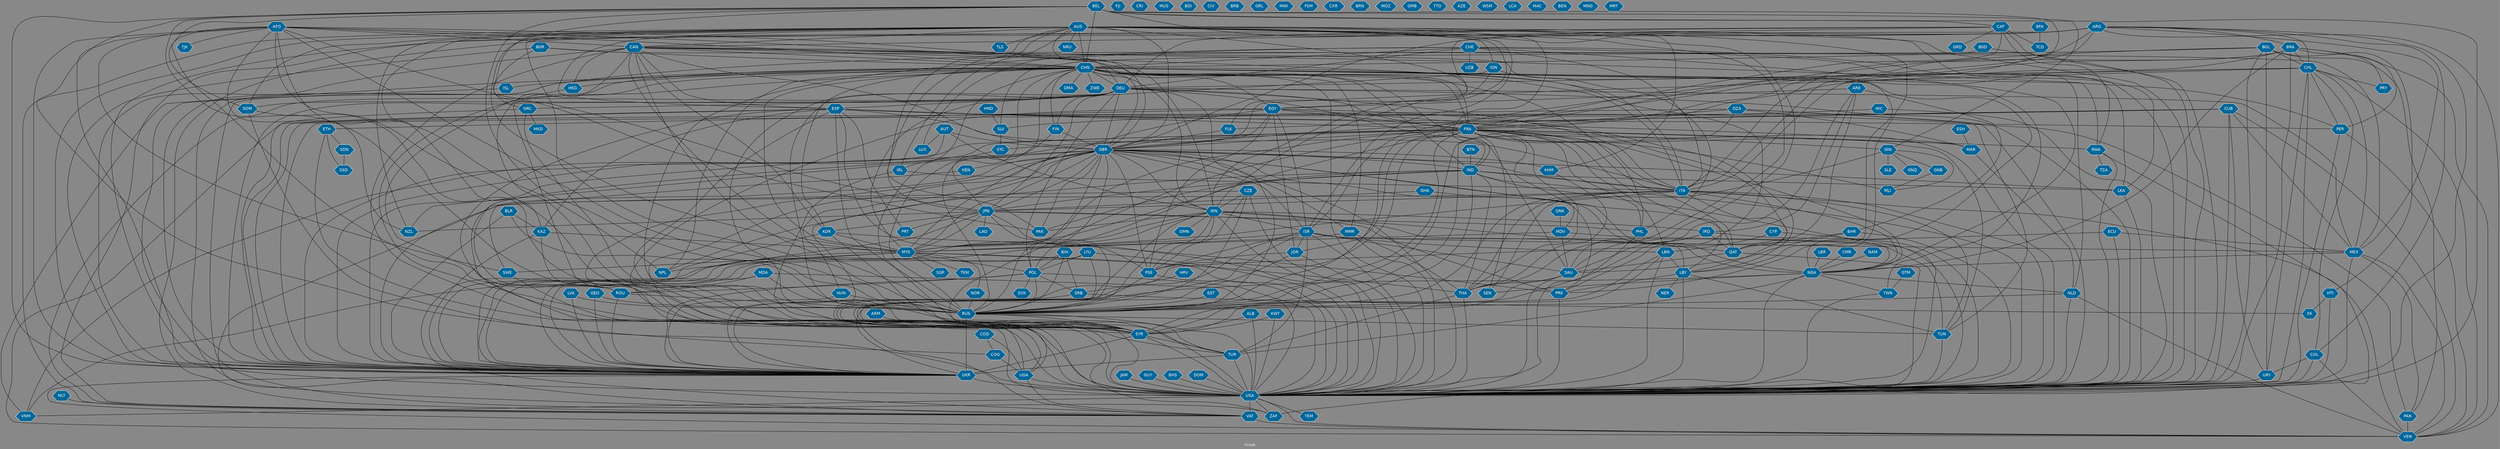 // Countries together in item graph
graph {
	graph [bgcolor="#888888" fontcolor=white fontsize=12 label="Graph" outputorder=edgesfirst overlap=prism]
	node [color=white fillcolor="#006699" fontcolor=white fontname=Helvetica shape=hexagon style=filled]
	edge [arrowhead=open color=black fontcolor=white fontname=Courier fontsize=12]
		IDN [label=IDN]
		RUS [label=RUS]
		NLD [label=NLD]
		TUR [label=TUR]
		DNK [label=DNK]
		USA [label=USA]
		ZAF [label=ZAF]
		CHL [label=CHL]
		IND [label=IND]
		UKR [label=UKR]
		VAT [label=VAT]
		MMR [label=MMR]
		TWN [label=TWN]
		GTM [label=GTM]
		FRA [label=FRA]
		CHN [label=CHN]
		GBR [label=GBR]
		SYR [label=SYR]
		MYS [label=MYS]
		VEN [label=VEN]
		FJI [label=FJI]
		ESP [label=ESP]
		GIN [label=GIN]
		PHL [label=PHL]
		JPN [label=JPN]
		IRN [label=IRN]
		SWE [label=SWE]
		PAN [label=PAN]
		CRI [label=CRI]
		AUS [label=AUS]
		ITA [label=ITA]
		LKA [label=LKA]
		BEL [label=BEL]
		ALB [label=ALB]
		AFG [label=AFG]
		PRK [label=PRK]
		DEU [label=DEU]
		SLV [label=SLV]
		COG [label=COG]
		BRA [label=BRA]
		NPL [label=NPL]
		DZA [label=DZA]
		SDN [label=SDN]
		ISR [label=ISR]
		EGY [label=EGY]
		VNM [label=VNM]
		LBN [label=LBN]
		NGA [label=NGA]
		UGA [label=UGA]
		COD [label=COD]
		YEM [label=YEM]
		KOR [label=KOR]
		PER [label=PER]
		POL [label=POL]
		QAT [label=QAT]
		LBY [label=LBY]
		URY [label=URY]
		CAN [label=CAN]
		GRC [label=GRC]
		BGD [label=BGD]
		NOR [label=NOR]
		RWA [label=RWA]
		PSE [label=PSE]
		CAF [label=CAF]
		IRQ [label=IRQ]
		SAU [label=SAU]
		NIC [label=NIC]
		JOR [label=JOR]
		PAK [label=PAK]
		TZA [label=TZA]
		MUS [label=MUS]
		BDI [label=BDI]
		MAR [label=MAR]
		TUN [label=TUN]
		IRL [label=IRL]
		NRU [label=NRU]
		XK [label=XK]
		COL [label=COL]
		SEN [label=SEN]
		TCD [label=TCD]
		THA [label=THA]
		CUB [label=CUB]
		KEN [label=KEN]
		HND [label=HND]
		MEX [label=MEX]
		ETH [label=ETH]
		MKD [label=MKD]
		LVA [label=LVA]
		MDA [label=MDA]
		LBR [label=LBR]
		NZL [label=NZL]
		DMA [label=DMA]
		KHM [label=KHM]
		BOL [label=BOL]
		CZE [label=CZE]
		ARE [label=ARE]
		HUN [label=HUN]
		ECU [label=ECU]
		MLI [label=MLI]
		GEO [label=GEO]
		OMN [label=OMN]
		BLR [label=BLR]
		KAZ [label=KAZ]
		AUT [label=AUT]
		CYP [label=CYP]
		HTI [label=HTI]
		JAM [label=JAM]
		ARG [label=ARG]
		FIN [label=FIN]
		TLS [label=TLS]
		CIV [label=CIV]
		ROU [label=ROU]
		SVK [label=SVK]
		BTN [label=BTN]
		MDV [label=MDV]
		SGP [label=SGP]
		SLE [label=SLE]
		GHA [label=GHA]
		BHR [label=BHR]
		BGR [label=BGR]
		SSD [label=SSD]
		SRB [label=SRB]
		SOM [label=SOM]
		SYC [label=SYC]
		NER [label=NER]
		HKG [label=HKG]
		BRB [label=BRB]
		GRL [label=GRL]
		MWI [label=MWI]
		PRT [label=PRT]
		HRV [label=HRV]
		CHE [label=CHE]
		GUY [label=GUY]
		ESH [label=ESH]
		EST [label=EST]
		BIH [label=BIH]
		GNQ [label=GNQ]
		ARM [label=ARM]
		MLT [label=MLT]
		FSM [label=FSM]
		"CXR " [label="CXR "]
		TJK [label=TJK]
		ISL [label=ISL]
		CMR [label=CMR]
		BRN [label=BRN]
		LAO [label=LAO]
		LTU [label=LTU]
		MOZ [label=MOZ]
		GMB [label=GMB]
		TTO [label=TTO]
		BHS [label=BHS]
		GRD [label=GRD]
		AZE [label=AZE]
		LUX [label=LUX]
		UZB [label=UZB]
		GNB [label=GNB]
		WSM [label=WSM]
		KWT [label=KWT]
		BFA [label=BFA]
		NAM [label=NAM]
		LCA [label=LCA]
		MAC [label=MAC]
		PRY [label=PRY]
		BEN [label=BEN]
		ZWE [label=ZWE]
		TKM [label=TKM]
		DOM [label=DOM]
		MNG [label=MNG]
		FLK [label=FLK]
		MRT [label=MRT]
			LVA -- UKR [weight=1]
			AFG -- SYR [weight=2]
			IDN -- MYS [weight=3]
			ALB -- USA [weight=1]
			USA -- VAT [weight=75]
			CHE -- CHN [weight=2]
			CHN -- NPL [weight=7]
			FIN -- GBR [weight=1]
			CAF -- FRA [weight=4]
			ARG -- USA [weight=1]
			AFG -- RUS [weight=5]
			THA -- USA [weight=2]
			IND -- THA [weight=2]
			CAN -- GBR [weight=3]
			IND -- JPN [weight=1]
			MMR -- MYS [weight=1]
			CHE -- ITA [weight=2]
			BEL -- COG [weight=1]
			CHN -- FIN [weight=1]
			AFG -- TJK [weight=1]
			BEL -- JPN [weight=2]
			IRQ -- QAT [weight=2]
			CHE -- USA [weight=2]
			JPN -- PHL [weight=1]
			CHN -- ZWE [weight=1]
			NGA -- UKR [weight=2]
			AUS -- JPN [weight=2]
			IRN -- LBY [weight=1]
			CHN -- PRK [weight=4]
			LBY -- USA [weight=10]
			USA -- YEM [weight=1]
			CAF -- GRD [weight=1]
			AUS -- PAK [weight=1]
			JPN -- NZL [weight=1]
			AUS -- ISR [weight=1]
			DEU -- POL [weight=2]
			ITA -- NGA [weight=1]
			HUN -- UKR [weight=1]
			AUS -- DEU [weight=1]
			MYS -- NPL [weight=2]
			KOR -- PRK [weight=23]
			NGA -- USA [weight=10]
			CHL -- RUS [weight=1]
			KOR -- USA [weight=7]
			CAN -- ITA [weight=2]
			AFG -- CAN [weight=3]
			EGY -- PSE [weight=20]
			MDA -- ROU [weight=1]
			CHN -- KOR [weight=10]
			DEU -- IND [weight=1]
			CAN -- KOR [weight=1]
			FRA -- LBY [weight=7]
			ESP -- UKR [weight=2]
			CHN -- IND [weight=18]
			BEL -- SAU [weight=2]
			KOR -- VAT [weight=1]
			LBY -- NER [weight=3]
			DZA -- MAR [weight=1]
			CAN -- CHN [weight=12]
			AUS -- KAZ [weight=3]
			GBR -- IND [weight=5]
			ARG -- FRA [weight=2]
			LBN -- SYR [weight=39]
			ESP -- SYR [weight=21]
			CHN -- FRA [weight=43]
			GRC -- UKR [weight=1]
			GTM -- TWN [weight=1]
			CHL -- DEU [weight=1]
			IRN -- SYR [weight=3]
			BOL -- VAT [weight=2]
			ESP -- RUS [weight=1]
			DZA -- USA [weight=4]
			CHL -- MEX [weight=3]
			AUS -- GBR [weight=6]
			ESP -- PER [weight=1]
			NGA -- TUR [weight=1]
			USA -- ZAF [weight=2]
			ARE -- QAT [weight=8]
			IND -- NGA [weight=2]
			PER -- VEN [weight=1]
			BIH -- SRB [weight=4]
			LBN -- LBY [weight=2]
			BRA -- NGA [weight=1]
			GBR -- SWE [weight=4]
			HTI -- USA [weight=1]
			BTN -- IND [weight=1]
			CHN -- ITA [weight=1]
			ARG -- ITA [weight=1]
			JPN -- MYS [weight=1]
			NLD -- USA [weight=11]
			BEL -- SOM [weight=1]
			FRA -- SYR [weight=8]
			MEX -- USA [weight=10]
			CAN -- FRA [weight=1]
			SOM -- USA [weight=1]
			CZE -- IRN [weight=1]
			FRA -- RUS [weight=52]
			SWE -- UGA [weight=1]
			AUT -- UKR [weight=9]
			KAZ -- MYS [weight=1]
			POL -- RUS [weight=9]
			DZA -- UKR [weight=1]
			GBR -- USA [weight=29]
			GBR -- ZAF [weight=2]
			RUS -- TUN [weight=1]
			GBR -- PRK [weight=1]
			AUS -- TLS [weight=5]
			AUS -- UKR [weight=8]
			SYR -- USA [weight=16]
			CHN -- NLD [weight=13]
			ISR -- JOR [weight=16]
			AUS -- PRK [weight=12]
			ARG -- VAT [weight=3]
			CHE -- UZB [weight=2]
			ITA -- LBY [weight=4]
			ISR -- SYR [weight=36]
			BIH -- UKR [weight=4]
			IRQ -- USA [weight=2]
			CHN -- IRN [weight=2]
			GIN -- GNQ [weight=1]
			FRA -- POL [weight=5]
			CAN -- UKR [weight=7]
			ARG -- GBR [weight=1]
			BRA -- PRY [weight=1]
			IRL -- USA [weight=10]
			DEU -- SOM [weight=1]
			AUS -- RUS [weight=6]
			MMR -- THA [weight=1]
			JPN -- UKR [weight=8]
			CAN -- MEX [weight=1]
			MYS -- SWE [weight=1]
			USA -- VEN [weight=9]
			CYP -- USA [weight=2]
			GBR -- ITA [weight=3]
			AFG -- ROU [weight=1]
			MDA -- UKR [weight=8]
			COL -- USA [weight=1]
			POL -- UKR [weight=24]
			JOR -- USA [weight=4]
			BLR -- KAZ [weight=1]
			FRA -- RWA [weight=10]
			IND -- NPL [weight=4]
			UGA -- VAT [weight=2]
			MDV -- MYS [weight=1]
			CUB -- MEX [weight=1]
			KOR -- MYS [weight=1]
			DEU -- JPN [weight=1]
			DEU -- MEX [weight=1]
			MEX -- VEN [weight=2]
			ESP -- PRT [weight=1]
			CAN -- USA [weight=5]
			BRA -- RUS [weight=1]
			AUS -- THA [weight=3]
			URY -- USA [weight=7]
			CHN -- TUR [weight=2]
			CHN -- SAU [weight=1]
			BRA -- HTI [weight=1]
			RWA -- ZAF [weight=2]
			EGY -- MYS [weight=1]
			ESP -- PAN [weight=1]
			THA -- TUR [weight=2]
			FRA -- MAR [weight=9]
			ROU -- UKR [weight=4]
			KWT -- USA [weight=1]
			KWT -- SYR [weight=1]
			CAN -- RUS [weight=7]
			HRV -- SRB [weight=2]
			SAU -- THA [weight=1]
			CAN -- SYR [weight=1]
			CAF -- USA [weight=1]
			ISR -- UKR [weight=1]
			LTU -- POL [weight=2]
			TUR -- USA [weight=1]
			FRA -- MLI [weight=6]
			DEU -- ESP [weight=1]
			EGY -- FRA [weight=1]
			ISL -- UKR [weight=1]
			ARG -- VEN [weight=2]
			CHN -- ROU [weight=1]
			CHL -- PER [weight=1]
			UKR -- VEN [weight=3]
			BEL -- USA [weight=24]
			JPN -- PRT [weight=1]
			EGY -- QAT [weight=1]
			MAR -- NLD [weight=4]
			AUS -- USA [weight=8]
			MDA -- USA [weight=2]
			EGY -- ISR [weight=3]
			CUB -- FLK [weight=1]
			DOM -- USA [weight=1]
			ISR -- TUR [weight=3]
			POL -- ROU [weight=5]
			LBN -- RUS [weight=1]
			JPN -- PRK [weight=13]
			BLR -- UKR [weight=3]
			LBY -- PRK [weight=8]
			CHN -- JPN [weight=26]
			GIN -- SLE [weight=1]
			FRA -- SYC [weight=1]
			HTI -- XK [weight=1]
			IRQ -- SAU [weight=2]
			IRQ -- SYR [weight=3]
			DEU -- VAT [weight=16]
			CHN -- IRL [weight=1]
			ISR -- USA [weight=29]
			DEU -- GRC [weight=5]
			CHL -- GBR [weight=2]
			GBR -- RUS [weight=76]
			CHL -- USA [weight=2]
			AUS -- IDN [weight=5]
			POL -- USA [weight=10]
			BOL -- USA [weight=3]
			GBR -- SYR [weight=10]
			ISR -- PSE [weight=112]
			CAN -- RWA [weight=1]
			IND -- PAK [weight=6]
			GBR -- NGA [weight=5]
			AFG -- IRN [weight=2]
			EGY -- JOR [weight=1]
			IRN -- MYS [weight=13]
			CAF -- TCD [weight=5]
			FRA -- NGA [weight=2]
			ESP -- FRA [weight=3]
			NLD -- RUS [weight=1]
			BRA -- ITA [weight=1]
			TUR -- UKR [weight=1]
			BGR -- CHN [weight=1]
			IND -- LKA [weight=4]
			ARE -- IRQ [weight=1]
			CHN -- MMR [weight=2]
			ARG -- CHL [weight=2]
			BOL -- ISR [weight=1]
			VAT -- VEN [weight=5]
			AUT -- GBR [weight=1]
			CHN -- MYS [weight=122]
			CHE -- LUX [weight=1]
			DNK -- MDV [weight=1]
			CHN -- NGA [weight=3]
			DZA -- RUS [weight=1]
			FRA -- MYS [weight=9]
			LKA -- USA [weight=2]
			JOR -- PSE [weight=7]
			AUS -- IRN [weight=2]
			ESP -- ITA [weight=1]
			GBR -- NZL [weight=3]
			BRA -- FRA [weight=2]
			IND -- ITA [weight=2]
			CAN -- MYS [weight=7]
			BHR -- USA [weight=1]
			IRL -- ITA [weight=1]
			ARG -- BRA [weight=2]
			IRN -- OMN [weight=3]
			JPN -- KOR [weight=10]
			BEL -- SYR [weight=2]
			MDA -- RUS [weight=8]
			FRA -- PHL [weight=2]
			ITA -- THA [weight=1]
			FRA -- QAT [weight=1]
			BEL -- RUS [weight=13]
			CUB -- USA [weight=5]
			ROU -- RUS [weight=1]
			GBR -- MMR [weight=1]
			FIN -- RUS [weight=2]
			SRB -- XK [weight=2]
			CHN -- VNM [weight=4]
			COD -- COG [weight=1]
			ISR -- MEX [weight=1]
			FRA -- UKR [weight=50]
			FRA -- GIN [weight=1]
			BGR -- LBY [weight=1]
			CHN -- HKG [weight=1]
			HKG -- USA [weight=1]
			ITA -- VEN [weight=1]
			SYR -- TUR [weight=39]
			CZE -- PSE [weight=3]
			DEU -- FIN [weight=1]
			BIH -- POL [weight=3]
			FRA -- SEN [weight=1]
			CHL -- COL [weight=1]
			AFG -- SWE [weight=11]
			GBR -- IRN [weight=1]
			ARE -- BHR [weight=6]
			CHE -- SYR [weight=1]
			BOL -- PAN [weight=2]
			CUB -- UKR [weight=1]
			AFG -- GBR [weight=10]
			ARG -- FLK [weight=1]
			ESH -- MAR [weight=1]
			DEU -- GBR [weight=8]
			BRA -- USA [weight=3]
			BGR -- UKR [weight=2]
			IRN -- UKR [weight=6]
			CHN -- DEU [weight=29]
			FRA -- JOR [weight=2]
			CHN -- ZAF [weight=1]
			JOR -- SYR [weight=2]
			CZE -- USA [weight=1]
			EST -- RUS [weight=2]
			ETH -- SDN [weight=2]
			PRK -- USA [weight=12]
			CYP -- LBN [weight=1]
			SAU -- SYR [weight=5]
			DEU -- ITA [weight=1]
			AUS -- EGY [weight=3]
			BGD -- CHN [weight=2]
			NGA -- SEN [weight=1]
			QAT -- USA [weight=6]
			AUS -- CAN [weight=1]
			EGY -- ETH [weight=1]
			NAM -- NGA [weight=1]
			LVA -- RUS [weight=1]
			MEX -- PAN [weight=1]
			IND -- USA [weight=34]
			ECU -- MEX [weight=1]
			CHN -- TWN [weight=17]
			ISR -- VAT [weight=1]
			CAN -- ESP [weight=1]
			DZA -- FRA [weight=3]
			GBR -- PAK [weight=1]
			EGY -- USA [weight=4]
			GBR -- QAT [weight=2]
			FLK -- GBR [weight=1]
			SYC -- TUR [weight=1]
			SLV -- SYC [weight=2]
			GHA -- JPN [weight=1]
			BEL -- ITA [weight=4]
			MEX -- NGA [weight=1]
			IRN -- PSE [weight=20]
			AUT -- LUX [weight=1]
			SOM -- SYR [weight=1]
			BHR -- SAU [weight=5]
			TUN -- USA [weight=1]
			AUS -- NRU [weight=1]
			FRA -- USA [weight=16]
			JAM -- USA [weight=1]
			POL -- SVK [weight=1]
			FRA -- GBR [weight=9]
			IRN -- IRQ [weight=6]
			CAF -- DEU [weight=3]
			BEL -- CAF [weight=1]
			GUY -- USA [weight=1]
			RWA -- TZA [weight=1]
			ESP -- VEN [weight=1]
			TWN -- USA [weight=2]
			CHL -- VEN [weight=3]
			KHM -- THA [weight=1]
			IDN -- PHL [weight=1]
			GIN -- GNB [weight=1]
			AUS -- SOM [weight=1]
			CHN -- PHL [weight=18]
			RUS -- UKR [weight=1669]
			ITA -- USA [weight=11]
			IRN -- USA [weight=18]
			FRA -- PSE [weight=1]
			GBR -- POL [weight=1]
			QAT -- SAU [weight=10]
			DZA -- TUN [weight=1]
			ECU -- UKR [weight=1]
			MYS -- NOR [weight=1]
			MDV -- SAU [weight=2]
			ESP -- USA [weight=4]
			CUB -- URY [weight=3]
			FRA -- VNM [weight=6]
			NIC -- SLV [weight=2]
			GBR -- UGA [weight=2]
			CZE -- UKR [weight=1]
			BEL -- UKR [weight=7]
			GEO -- RUS [weight=2]
			PAN -- VEN [weight=9]
			AFG -- UKR [weight=3]
			GNB -- MLI [weight=1]
			DEU -- UKR [weight=65]
			FRA -- LBN [weight=1]
			CHE -- LKA [weight=1]
			COD -- UGA [weight=7]
			ETH -- USA [weight=1]
			BGR -- GRC [weight=1]
			PSE -- SYR [weight=3]
			HND -- SLV [weight=1]
			BRA -- PER [weight=1]
			AFG -- NZL [weight=1]
			SRB -- UKR [weight=2]
			HUN -- RUS [weight=1]
			BIH -- RUS [weight=1]
			DEU -- TUR [weight=1]
			EGY -- GBR [weight=1]
			GBR -- KHM [weight=1]
			ARG -- MEX [weight=1]
			RUS -- USA [weight=464]
			LBN -- USA [weight=1]
			AFG -- NPL [weight=1]
			FRA -- ITA [weight=2]
			CHE -- NGA [weight=1]
			AUS -- CHN [weight=26]
			ESP -- KAZ [weight=2]
			IDN -- IRN [weight=1]
			ESP -- PSE [weight=1]
			IRN -- RUS [weight=7]
			LTU -- RUS [weight=1]
			AUS -- VAT [weight=1]
			ARE -- EGY [weight=2]
			BHR -- QAT [weight=6]
			LBY -- TUN [weight=1]
			MYS -- USA [weight=19]
			GBR -- KEN [weight=2]
			ALB -- SYR [weight=1]
			GHA -- NGA [weight=1]
			KEN -- UGA [weight=1]
			NIC -- USA [weight=1]
			IND -- MYS [weight=52]
			AFG -- USA [weight=8]
			LTU -- USA [weight=1]
			PER -- USA [weight=1]
			BOL -- URY [weight=1]
			KAZ -- UKR [weight=3]
			IRN -- ISR [weight=41]
			CHL -- URY [weight=1]
			GBR -- PSE [weight=4]
			AUS -- IRL [weight=1]
			SDN -- SSD [weight=19]
			BGD -- USA [weight=1]
			MYS -- VNM [weight=7]
			AUT -- IRN [weight=1]
			ISR -- TUN [weight=1]
			GIN -- SEN [weight=4]
			DEU -- SYR [weight=3]
			BEL -- GIN [weight=1]
			ECU -- USA [weight=3]
			RWA -- USA [weight=1]
			AUS -- KHM [weight=2]
			ARM -- SYR [weight=3]
			MYS -- THA [weight=4]
			DEU -- RUS [weight=52]
			JPN -- USA [weight=27]
			CHN -- USA [weight=125]
			CHN -- GBR [weight=11]
			NOR -- RUS [weight=3]
			LTU -- UKR [weight=2]
			RUS -- SYR [weight=7]
			BLR -- RUS [weight=3]
			NGA -- TWN [weight=1]
			UGA -- USA [weight=6]
			GBR -- JPN [weight=3]
			IRN -- QAT [weight=1]
			GBR -- ISR [weight=11]
			NGA -- NLD [weight=1]
			COL -- VEN [weight=1]
			ITA -- VAT [weight=10]
			BFA -- TCD [weight=1]
			JPN -- LAO [weight=1]
			ISR -- LBN [weight=11]
			KAZ -- USA [weight=2]
			CHE -- DEU [weight=1]
			ITA -- MYS [weight=3]
			UKR -- USA [weight=436]
			PSE -- USA [weight=12]
			COG -- UGA [weight=2]
			BEL -- CHN [weight=19]
			CHN -- ISL [weight=2]
			CHN -- DMA [weight=1]
			CHN -- PER [weight=1]
			CMR -- NGA [weight=1]
			MLT -- VAT [weight=1]
			DEU -- FRA [weight=3]
			FRA -- MDV [weight=2]
			ITA -- RUS [weight=1]
			PHL -- USA [weight=2]
			USA -- VNM [weight=5]
			CAN -- EGY [weight=6]
			ARE -- SAU [weight=9]
			BOL -- SLV [weight=1]
			ISR -- SAU [weight=1]
			GRC -- SYR [weight=3]
			GRC -- MKD [weight=1]
			BRA -- CHL [weight=3]
			FRA -- ROU [weight=1]
			CAF -- CAN [weight=1]
			BOL -- VEN [weight=3]
			MYS -- POL [weight=1]
			AUS -- NZL [weight=4]
			SYR -- UKR [weight=4]
			ETH -- SSD [weight=2]
			ARG -- COL [weight=1]
			ESP -- MAR [weight=7]
			AUS -- LKA [weight=2]
			CHN -- UKR [weight=25]
			MMR -- USA [weight=5]
			GEO -- UKR [weight=4]
			ARG -- UKR [weight=2]
			MDV -- USA [weight=3]
			NLD -- VEN [weight=1]
			EGY -- LBY [weight=1]
			GBR -- HUN [weight=1]
			BHS -- USA [weight=3]
			CUB -- VEN [weight=4]
			LBR -- NGA [weight=1]
			ITA -- TUN [weight=1]
			MYS -- TKM [weight=1]
			CAF -- VAT [weight=1]
			CAN -- HKG [weight=1]
			CAF -- RWA [weight=1]
			ITA -- JPN [weight=2]
			AFG -- CHN [weight=3]
			AUS -- IND [weight=9]
			FRA -- THA [weight=2]
			IND -- RUS [weight=1]
			CHL -- PRY [weight=1]
			MYS -- SGP [weight=1]
			GBR -- UKR [weight=87]
			GIN -- MLI [weight=1]
			CHN -- RUS [weight=9]
			JPN -- RUS [weight=4]
			DEU -- USA [weight=20]
			COL -- URY [weight=1]
			POL -- SRB [weight=3]
			CUB -- GBR [weight=1]
			BOL -- CHL [weight=3]
			IRN -- PAK [weight=4]
			AUS -- ESP [weight=1]
			GBR -- MYS [weight=6]
			FRA -- TUN [weight=1]
			AFG -- PAK [weight=4]
			CZE -- RUS [weight=1]
			GBR -- LKA [weight=1]
			SAU -- USA [weight=30]
			AUS -- MYS [weight=34]
}